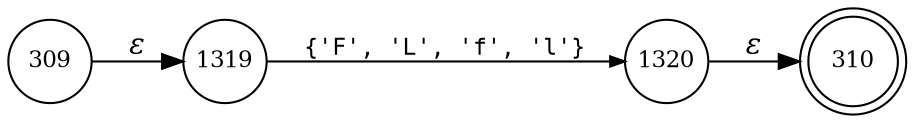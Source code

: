 digraph ATN {
rankdir=LR;
s310[fontsize=11, label="310", shape=doublecircle, fixedsize=true, width=.6];
s309[fontsize=11,label="309", shape=circle, fixedsize=true, width=.55, peripheries=1];
s1319[fontsize=11,label="1319", shape=circle, fixedsize=true, width=.55, peripheries=1];
s1320[fontsize=11,label="1320", shape=circle, fixedsize=true, width=.55, peripheries=1];
s309 -> s1319 [fontname="Times-Italic", label="&epsilon;"];
s1319 -> s1320 [fontsize=11, fontname="Courier", arrowsize=.7, label = "{'F', 'L', 'f', 'l'}", arrowhead = normal];
s1320 -> s310 [fontname="Times-Italic", label="&epsilon;"];
}